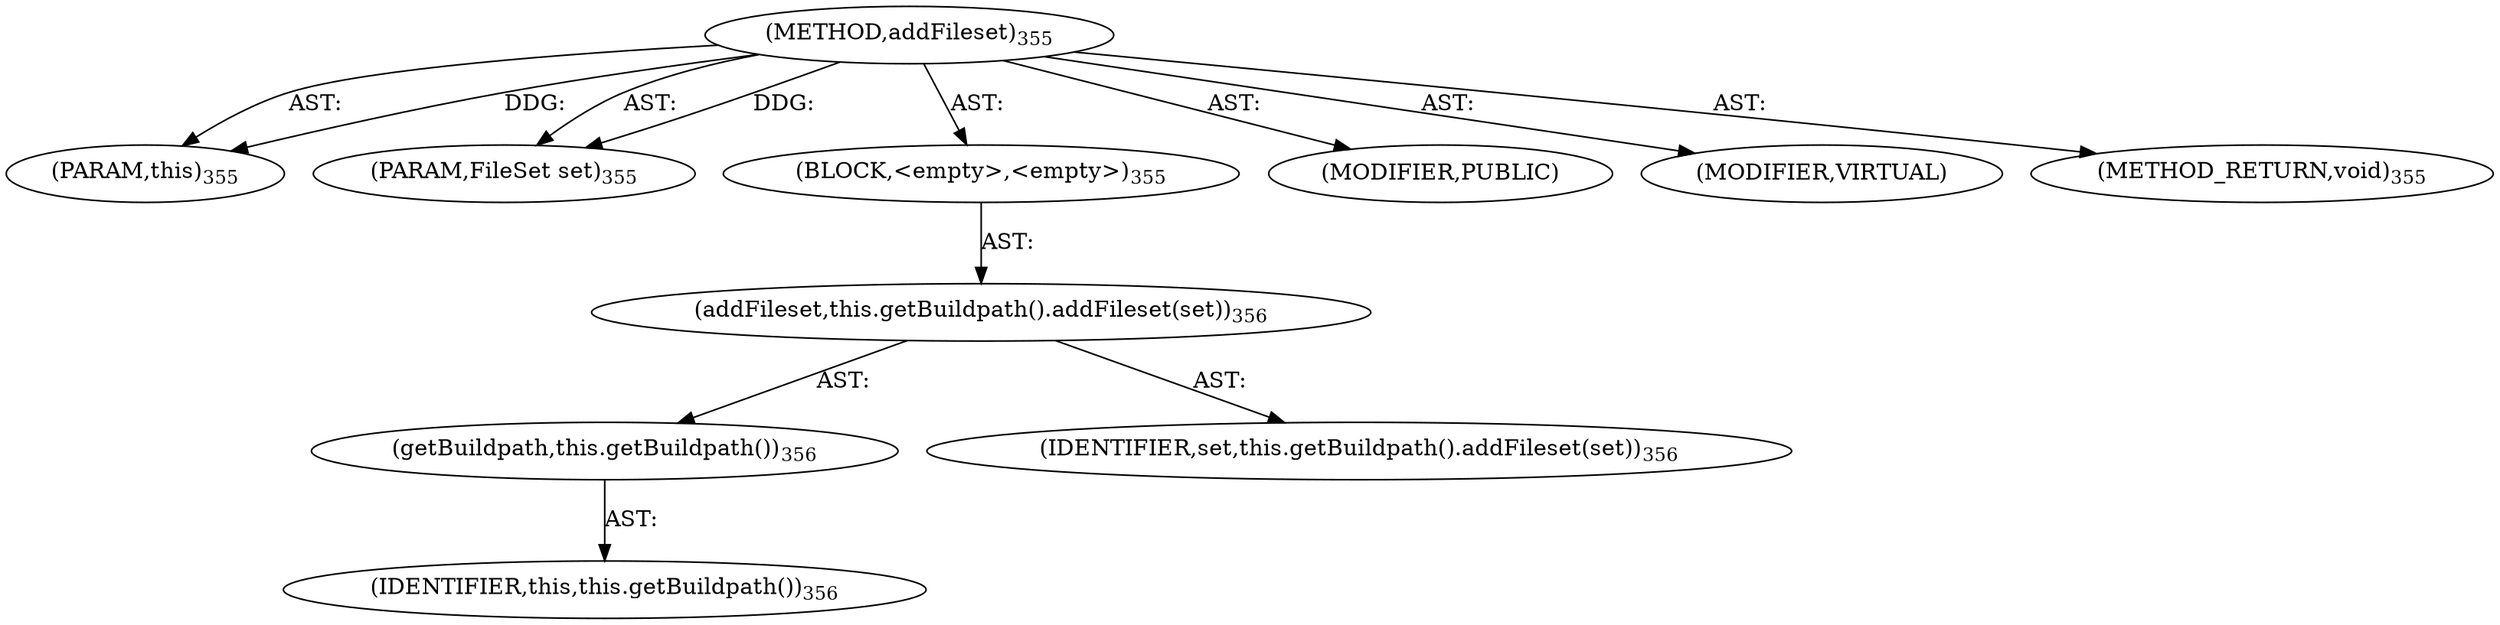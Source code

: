 digraph "addFileset" {  
"111669149709" [label = <(METHOD,addFileset)<SUB>355</SUB>> ]
"115964117002" [label = <(PARAM,this)<SUB>355</SUB>> ]
"115964117026" [label = <(PARAM,FileSet set)<SUB>355</SUB>> ]
"25769803817" [label = <(BLOCK,&lt;empty&gt;,&lt;empty&gt;)<SUB>355</SUB>> ]
"30064771208" [label = <(addFileset,this.getBuildpath().addFileset(set))<SUB>356</SUB>> ]
"30064771209" [label = <(getBuildpath,this.getBuildpath())<SUB>356</SUB>> ]
"68719476753" [label = <(IDENTIFIER,this,this.getBuildpath())<SUB>356</SUB>> ]
"68719476870" [label = <(IDENTIFIER,set,this.getBuildpath().addFileset(set))<SUB>356</SUB>> ]
"133143986213" [label = <(MODIFIER,PUBLIC)> ]
"133143986214" [label = <(MODIFIER,VIRTUAL)> ]
"128849018893" [label = <(METHOD_RETURN,void)<SUB>355</SUB>> ]
  "111669149709" -> "115964117002"  [ label = "AST: "] 
  "111669149709" -> "115964117026"  [ label = "AST: "] 
  "111669149709" -> "25769803817"  [ label = "AST: "] 
  "111669149709" -> "133143986213"  [ label = "AST: "] 
  "111669149709" -> "133143986214"  [ label = "AST: "] 
  "111669149709" -> "128849018893"  [ label = "AST: "] 
  "25769803817" -> "30064771208"  [ label = "AST: "] 
  "30064771208" -> "30064771209"  [ label = "AST: "] 
  "30064771208" -> "68719476870"  [ label = "AST: "] 
  "30064771209" -> "68719476753"  [ label = "AST: "] 
  "111669149709" -> "115964117002"  [ label = "DDG: "] 
  "111669149709" -> "115964117026"  [ label = "DDG: "] 
}
